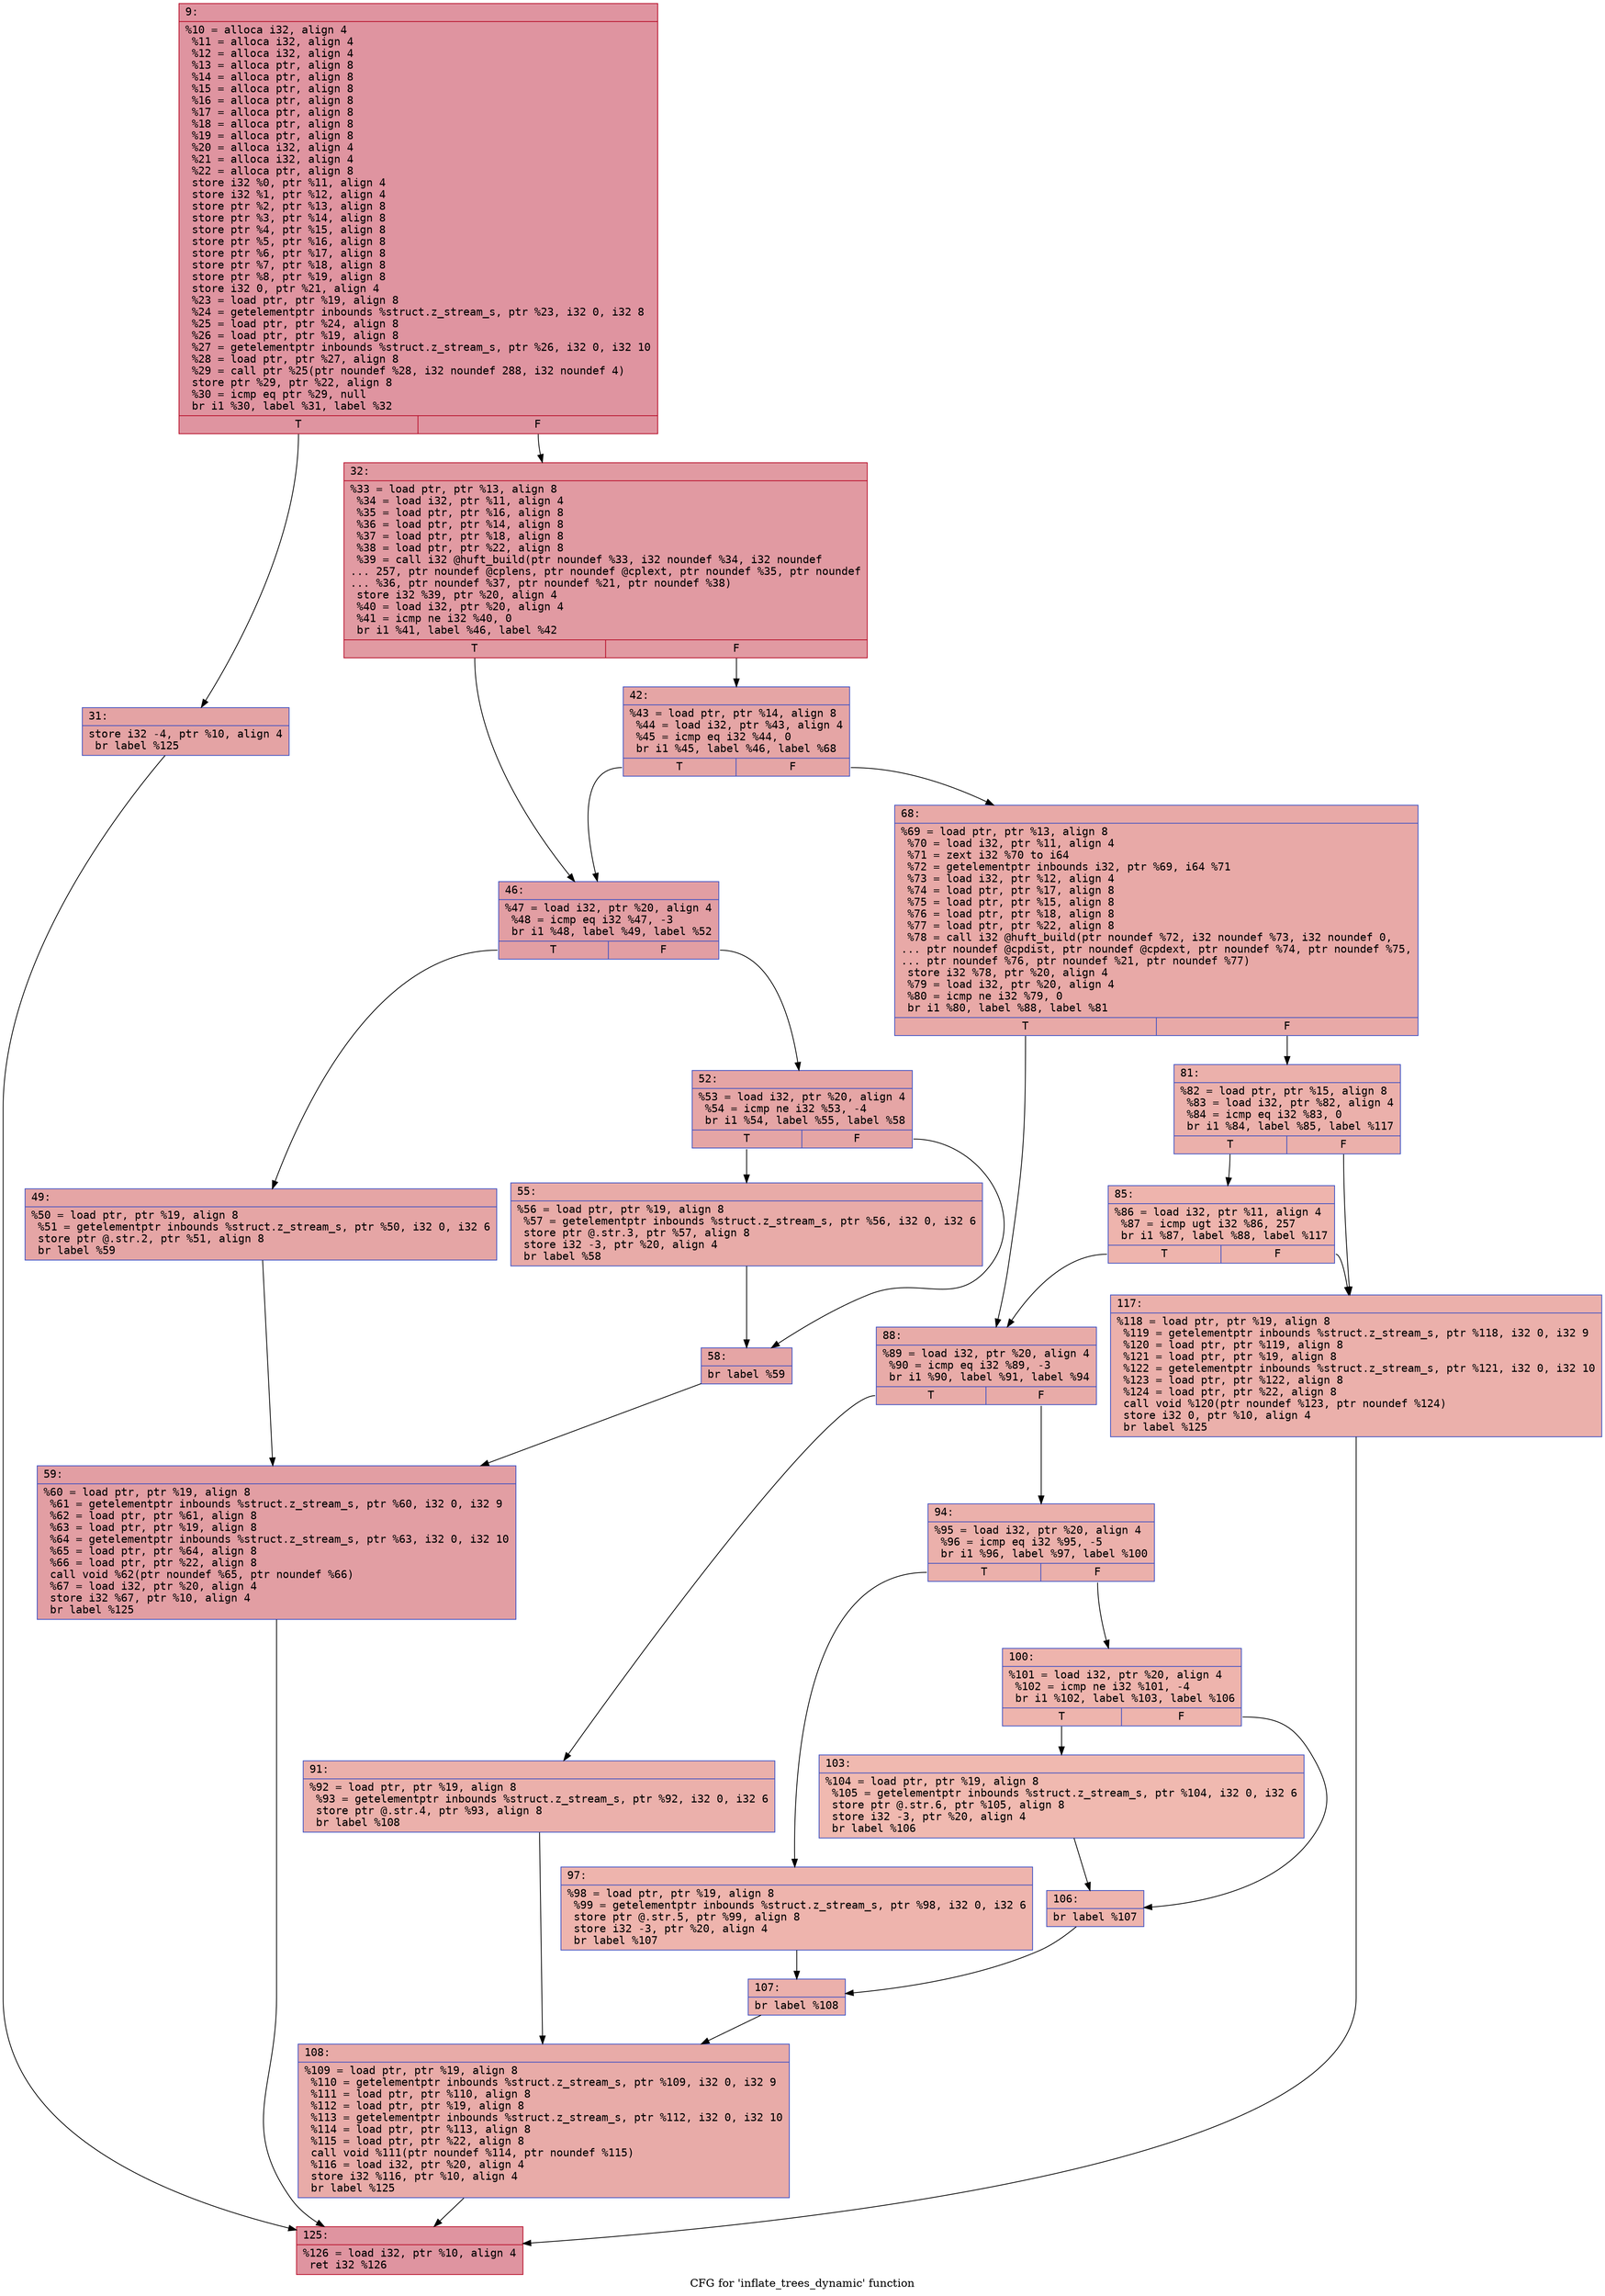 digraph "CFG for 'inflate_trees_dynamic' function" {
	label="CFG for 'inflate_trees_dynamic' function";

	Node0x6000011c8050 [shape=record,color="#b70d28ff", style=filled, fillcolor="#b70d2870" fontname="Courier",label="{9:\l|  %10 = alloca i32, align 4\l  %11 = alloca i32, align 4\l  %12 = alloca i32, align 4\l  %13 = alloca ptr, align 8\l  %14 = alloca ptr, align 8\l  %15 = alloca ptr, align 8\l  %16 = alloca ptr, align 8\l  %17 = alloca ptr, align 8\l  %18 = alloca ptr, align 8\l  %19 = alloca ptr, align 8\l  %20 = alloca i32, align 4\l  %21 = alloca i32, align 4\l  %22 = alloca ptr, align 8\l  store i32 %0, ptr %11, align 4\l  store i32 %1, ptr %12, align 4\l  store ptr %2, ptr %13, align 8\l  store ptr %3, ptr %14, align 8\l  store ptr %4, ptr %15, align 8\l  store ptr %5, ptr %16, align 8\l  store ptr %6, ptr %17, align 8\l  store ptr %7, ptr %18, align 8\l  store ptr %8, ptr %19, align 8\l  store i32 0, ptr %21, align 4\l  %23 = load ptr, ptr %19, align 8\l  %24 = getelementptr inbounds %struct.z_stream_s, ptr %23, i32 0, i32 8\l  %25 = load ptr, ptr %24, align 8\l  %26 = load ptr, ptr %19, align 8\l  %27 = getelementptr inbounds %struct.z_stream_s, ptr %26, i32 0, i32 10\l  %28 = load ptr, ptr %27, align 8\l  %29 = call ptr %25(ptr noundef %28, i32 noundef 288, i32 noundef 4)\l  store ptr %29, ptr %22, align 8\l  %30 = icmp eq ptr %29, null\l  br i1 %30, label %31, label %32\l|{<s0>T|<s1>F}}"];
	Node0x6000011c8050:s0 -> Node0x6000011c80f0[tooltip="9 -> 31\nProbability 37.50%" ];
	Node0x6000011c8050:s1 -> Node0x6000011c8140[tooltip="9 -> 32\nProbability 62.50%" ];
	Node0x6000011c80f0 [shape=record,color="#3d50c3ff", style=filled, fillcolor="#c32e3170" fontname="Courier",label="{31:\l|  store i32 -4, ptr %10, align 4\l  br label %125\l}"];
	Node0x6000011c80f0 -> Node0x6000011c87d0[tooltip="31 -> 125\nProbability 100.00%" ];
	Node0x6000011c8140 [shape=record,color="#b70d28ff", style=filled, fillcolor="#bb1b2c70" fontname="Courier",label="{32:\l|  %33 = load ptr, ptr %13, align 8\l  %34 = load i32, ptr %11, align 4\l  %35 = load ptr, ptr %16, align 8\l  %36 = load ptr, ptr %14, align 8\l  %37 = load ptr, ptr %18, align 8\l  %38 = load ptr, ptr %22, align 8\l  %39 = call i32 @huft_build(ptr noundef %33, i32 noundef %34, i32 noundef\l... 257, ptr noundef @cplens, ptr noundef @cplext, ptr noundef %35, ptr noundef\l... %36, ptr noundef %37, ptr noundef %21, ptr noundef %38)\l  store i32 %39, ptr %20, align 4\l  %40 = load i32, ptr %20, align 4\l  %41 = icmp ne i32 %40, 0\l  br i1 %41, label %46, label %42\l|{<s0>T|<s1>F}}"];
	Node0x6000011c8140:s0 -> Node0x6000011c81e0[tooltip="32 -> 46\nProbability 62.50%" ];
	Node0x6000011c8140:s1 -> Node0x6000011c8190[tooltip="32 -> 42\nProbability 37.50%" ];
	Node0x6000011c8190 [shape=record,color="#3d50c3ff", style=filled, fillcolor="#c5333470" fontname="Courier",label="{42:\l|  %43 = load ptr, ptr %14, align 8\l  %44 = load i32, ptr %43, align 4\l  %45 = icmp eq i32 %44, 0\l  br i1 %45, label %46, label %68\l|{<s0>T|<s1>F}}"];
	Node0x6000011c8190:s0 -> Node0x6000011c81e0[tooltip="42 -> 46\nProbability 37.50%" ];
	Node0x6000011c8190:s1 -> Node0x6000011c83c0[tooltip="42 -> 68\nProbability 62.50%" ];
	Node0x6000011c81e0 [shape=record,color="#3d50c3ff", style=filled, fillcolor="#be242e70" fontname="Courier",label="{46:\l|  %47 = load i32, ptr %20, align 4\l  %48 = icmp eq i32 %47, -3\l  br i1 %48, label %49, label %52\l|{<s0>T|<s1>F}}"];
	Node0x6000011c81e0:s0 -> Node0x6000011c8230[tooltip="46 -> 49\nProbability 50.00%" ];
	Node0x6000011c81e0:s1 -> Node0x6000011c8280[tooltip="46 -> 52\nProbability 50.00%" ];
	Node0x6000011c8230 [shape=record,color="#3d50c3ff", style=filled, fillcolor="#c5333470" fontname="Courier",label="{49:\l|  %50 = load ptr, ptr %19, align 8\l  %51 = getelementptr inbounds %struct.z_stream_s, ptr %50, i32 0, i32 6\l  store ptr @.str.2, ptr %51, align 8\l  br label %59\l}"];
	Node0x6000011c8230 -> Node0x6000011c8370[tooltip="49 -> 59\nProbability 100.00%" ];
	Node0x6000011c8280 [shape=record,color="#3d50c3ff", style=filled, fillcolor="#c5333470" fontname="Courier",label="{52:\l|  %53 = load i32, ptr %20, align 4\l  %54 = icmp ne i32 %53, -4\l  br i1 %54, label %55, label %58\l|{<s0>T|<s1>F}}"];
	Node0x6000011c8280:s0 -> Node0x6000011c82d0[tooltip="52 -> 55\nProbability 50.00%" ];
	Node0x6000011c8280:s1 -> Node0x6000011c8320[tooltip="52 -> 58\nProbability 50.00%" ];
	Node0x6000011c82d0 [shape=record,color="#3d50c3ff", style=filled, fillcolor="#cc403a70" fontname="Courier",label="{55:\l|  %56 = load ptr, ptr %19, align 8\l  %57 = getelementptr inbounds %struct.z_stream_s, ptr %56, i32 0, i32 6\l  store ptr @.str.3, ptr %57, align 8\l  store i32 -3, ptr %20, align 4\l  br label %58\l}"];
	Node0x6000011c82d0 -> Node0x6000011c8320[tooltip="55 -> 58\nProbability 100.00%" ];
	Node0x6000011c8320 [shape=record,color="#3d50c3ff", style=filled, fillcolor="#c5333470" fontname="Courier",label="{58:\l|  br label %59\l}"];
	Node0x6000011c8320 -> Node0x6000011c8370[tooltip="58 -> 59\nProbability 100.00%" ];
	Node0x6000011c8370 [shape=record,color="#3d50c3ff", style=filled, fillcolor="#be242e70" fontname="Courier",label="{59:\l|  %60 = load ptr, ptr %19, align 8\l  %61 = getelementptr inbounds %struct.z_stream_s, ptr %60, i32 0, i32 9\l  %62 = load ptr, ptr %61, align 8\l  %63 = load ptr, ptr %19, align 8\l  %64 = getelementptr inbounds %struct.z_stream_s, ptr %63, i32 0, i32 10\l  %65 = load ptr, ptr %64, align 8\l  %66 = load ptr, ptr %22, align 8\l  call void %62(ptr noundef %65, ptr noundef %66)\l  %67 = load i32, ptr %20, align 4\l  store i32 %67, ptr %10, align 4\l  br label %125\l}"];
	Node0x6000011c8370 -> Node0x6000011c87d0[tooltip="59 -> 125\nProbability 100.00%" ];
	Node0x6000011c83c0 [shape=record,color="#3d50c3ff", style=filled, fillcolor="#ca3b3770" fontname="Courier",label="{68:\l|  %69 = load ptr, ptr %13, align 8\l  %70 = load i32, ptr %11, align 4\l  %71 = zext i32 %70 to i64\l  %72 = getelementptr inbounds i32, ptr %69, i64 %71\l  %73 = load i32, ptr %12, align 4\l  %74 = load ptr, ptr %17, align 8\l  %75 = load ptr, ptr %15, align 8\l  %76 = load ptr, ptr %18, align 8\l  %77 = load ptr, ptr %22, align 8\l  %78 = call i32 @huft_build(ptr noundef %72, i32 noundef %73, i32 noundef 0,\l... ptr noundef @cpdist, ptr noundef @cpdext, ptr noundef %74, ptr noundef %75,\l... ptr noundef %76, ptr noundef %21, ptr noundef %77)\l  store i32 %78, ptr %20, align 4\l  %79 = load i32, ptr %20, align 4\l  %80 = icmp ne i32 %79, 0\l  br i1 %80, label %88, label %81\l|{<s0>T|<s1>F}}"];
	Node0x6000011c83c0:s0 -> Node0x6000011c84b0[tooltip="68 -> 88\nProbability 62.50%" ];
	Node0x6000011c83c0:s1 -> Node0x6000011c8410[tooltip="68 -> 81\nProbability 37.50%" ];
	Node0x6000011c8410 [shape=record,color="#3d50c3ff", style=filled, fillcolor="#d24b4070" fontname="Courier",label="{81:\l|  %82 = load ptr, ptr %15, align 8\l  %83 = load i32, ptr %82, align 4\l  %84 = icmp eq i32 %83, 0\l  br i1 %84, label %85, label %117\l|{<s0>T|<s1>F}}"];
	Node0x6000011c8410:s0 -> Node0x6000011c8460[tooltip="81 -> 85\nProbability 37.50%" ];
	Node0x6000011c8410:s1 -> Node0x6000011c8780[tooltip="81 -> 117\nProbability 62.50%" ];
	Node0x6000011c8460 [shape=record,color="#3d50c3ff", style=filled, fillcolor="#d8564670" fontname="Courier",label="{85:\l|  %86 = load i32, ptr %11, align 4\l  %87 = icmp ugt i32 %86, 257\l  br i1 %87, label %88, label %117\l|{<s0>T|<s1>F}}"];
	Node0x6000011c8460:s0 -> Node0x6000011c84b0[tooltip="85 -> 88\nProbability 50.00%" ];
	Node0x6000011c8460:s1 -> Node0x6000011c8780[tooltip="85 -> 117\nProbability 50.00%" ];
	Node0x6000011c84b0 [shape=record,color="#3d50c3ff", style=filled, fillcolor="#cc403a70" fontname="Courier",label="{88:\l|  %89 = load i32, ptr %20, align 4\l  %90 = icmp eq i32 %89, -3\l  br i1 %90, label %91, label %94\l|{<s0>T|<s1>F}}"];
	Node0x6000011c84b0:s0 -> Node0x6000011c8500[tooltip="88 -> 91\nProbability 50.00%" ];
	Node0x6000011c84b0:s1 -> Node0x6000011c8550[tooltip="88 -> 94\nProbability 50.00%" ];
	Node0x6000011c8500 [shape=record,color="#3d50c3ff", style=filled, fillcolor="#d24b4070" fontname="Courier",label="{91:\l|  %92 = load ptr, ptr %19, align 8\l  %93 = getelementptr inbounds %struct.z_stream_s, ptr %92, i32 0, i32 6\l  store ptr @.str.4, ptr %93, align 8\l  br label %108\l}"];
	Node0x6000011c8500 -> Node0x6000011c8730[tooltip="91 -> 108\nProbability 100.00%" ];
	Node0x6000011c8550 [shape=record,color="#3d50c3ff", style=filled, fillcolor="#d24b4070" fontname="Courier",label="{94:\l|  %95 = load i32, ptr %20, align 4\l  %96 = icmp eq i32 %95, -5\l  br i1 %96, label %97, label %100\l|{<s0>T|<s1>F}}"];
	Node0x6000011c8550:s0 -> Node0x6000011c85a0[tooltip="94 -> 97\nProbability 50.00%" ];
	Node0x6000011c8550:s1 -> Node0x6000011c85f0[tooltip="94 -> 100\nProbability 50.00%" ];
	Node0x6000011c85a0 [shape=record,color="#3d50c3ff", style=filled, fillcolor="#d8564670" fontname="Courier",label="{97:\l|  %98 = load ptr, ptr %19, align 8\l  %99 = getelementptr inbounds %struct.z_stream_s, ptr %98, i32 0, i32 6\l  store ptr @.str.5, ptr %99, align 8\l  store i32 -3, ptr %20, align 4\l  br label %107\l}"];
	Node0x6000011c85a0 -> Node0x6000011c86e0[tooltip="97 -> 107\nProbability 100.00%" ];
	Node0x6000011c85f0 [shape=record,color="#3d50c3ff", style=filled, fillcolor="#d8564670" fontname="Courier",label="{100:\l|  %101 = load i32, ptr %20, align 4\l  %102 = icmp ne i32 %101, -4\l  br i1 %102, label %103, label %106\l|{<s0>T|<s1>F}}"];
	Node0x6000011c85f0:s0 -> Node0x6000011c8640[tooltip="100 -> 103\nProbability 50.00%" ];
	Node0x6000011c85f0:s1 -> Node0x6000011c8690[tooltip="100 -> 106\nProbability 50.00%" ];
	Node0x6000011c8640 [shape=record,color="#3d50c3ff", style=filled, fillcolor="#de614d70" fontname="Courier",label="{103:\l|  %104 = load ptr, ptr %19, align 8\l  %105 = getelementptr inbounds %struct.z_stream_s, ptr %104, i32 0, i32 6\l  store ptr @.str.6, ptr %105, align 8\l  store i32 -3, ptr %20, align 4\l  br label %106\l}"];
	Node0x6000011c8640 -> Node0x6000011c8690[tooltip="103 -> 106\nProbability 100.00%" ];
	Node0x6000011c8690 [shape=record,color="#3d50c3ff", style=filled, fillcolor="#d8564670" fontname="Courier",label="{106:\l|  br label %107\l}"];
	Node0x6000011c8690 -> Node0x6000011c86e0[tooltip="106 -> 107\nProbability 100.00%" ];
	Node0x6000011c86e0 [shape=record,color="#3d50c3ff", style=filled, fillcolor="#d24b4070" fontname="Courier",label="{107:\l|  br label %108\l}"];
	Node0x6000011c86e0 -> Node0x6000011c8730[tooltip="107 -> 108\nProbability 100.00%" ];
	Node0x6000011c8730 [shape=record,color="#3d50c3ff", style=filled, fillcolor="#cc403a70" fontname="Courier",label="{108:\l|  %109 = load ptr, ptr %19, align 8\l  %110 = getelementptr inbounds %struct.z_stream_s, ptr %109, i32 0, i32 9\l  %111 = load ptr, ptr %110, align 8\l  %112 = load ptr, ptr %19, align 8\l  %113 = getelementptr inbounds %struct.z_stream_s, ptr %112, i32 0, i32 10\l  %114 = load ptr, ptr %113, align 8\l  %115 = load ptr, ptr %22, align 8\l  call void %111(ptr noundef %114, ptr noundef %115)\l  %116 = load i32, ptr %20, align 4\l  store i32 %116, ptr %10, align 4\l  br label %125\l}"];
	Node0x6000011c8730 -> Node0x6000011c87d0[tooltip="108 -> 125\nProbability 100.00%" ];
	Node0x6000011c8780 [shape=record,color="#3d50c3ff", style=filled, fillcolor="#d24b4070" fontname="Courier",label="{117:\l|  %118 = load ptr, ptr %19, align 8\l  %119 = getelementptr inbounds %struct.z_stream_s, ptr %118, i32 0, i32 9\l  %120 = load ptr, ptr %119, align 8\l  %121 = load ptr, ptr %19, align 8\l  %122 = getelementptr inbounds %struct.z_stream_s, ptr %121, i32 0, i32 10\l  %123 = load ptr, ptr %122, align 8\l  %124 = load ptr, ptr %22, align 8\l  call void %120(ptr noundef %123, ptr noundef %124)\l  store i32 0, ptr %10, align 4\l  br label %125\l}"];
	Node0x6000011c8780 -> Node0x6000011c87d0[tooltip="117 -> 125\nProbability 100.00%" ];
	Node0x6000011c87d0 [shape=record,color="#b70d28ff", style=filled, fillcolor="#b70d2870" fontname="Courier",label="{125:\l|  %126 = load i32, ptr %10, align 4\l  ret i32 %126\l}"];
}
